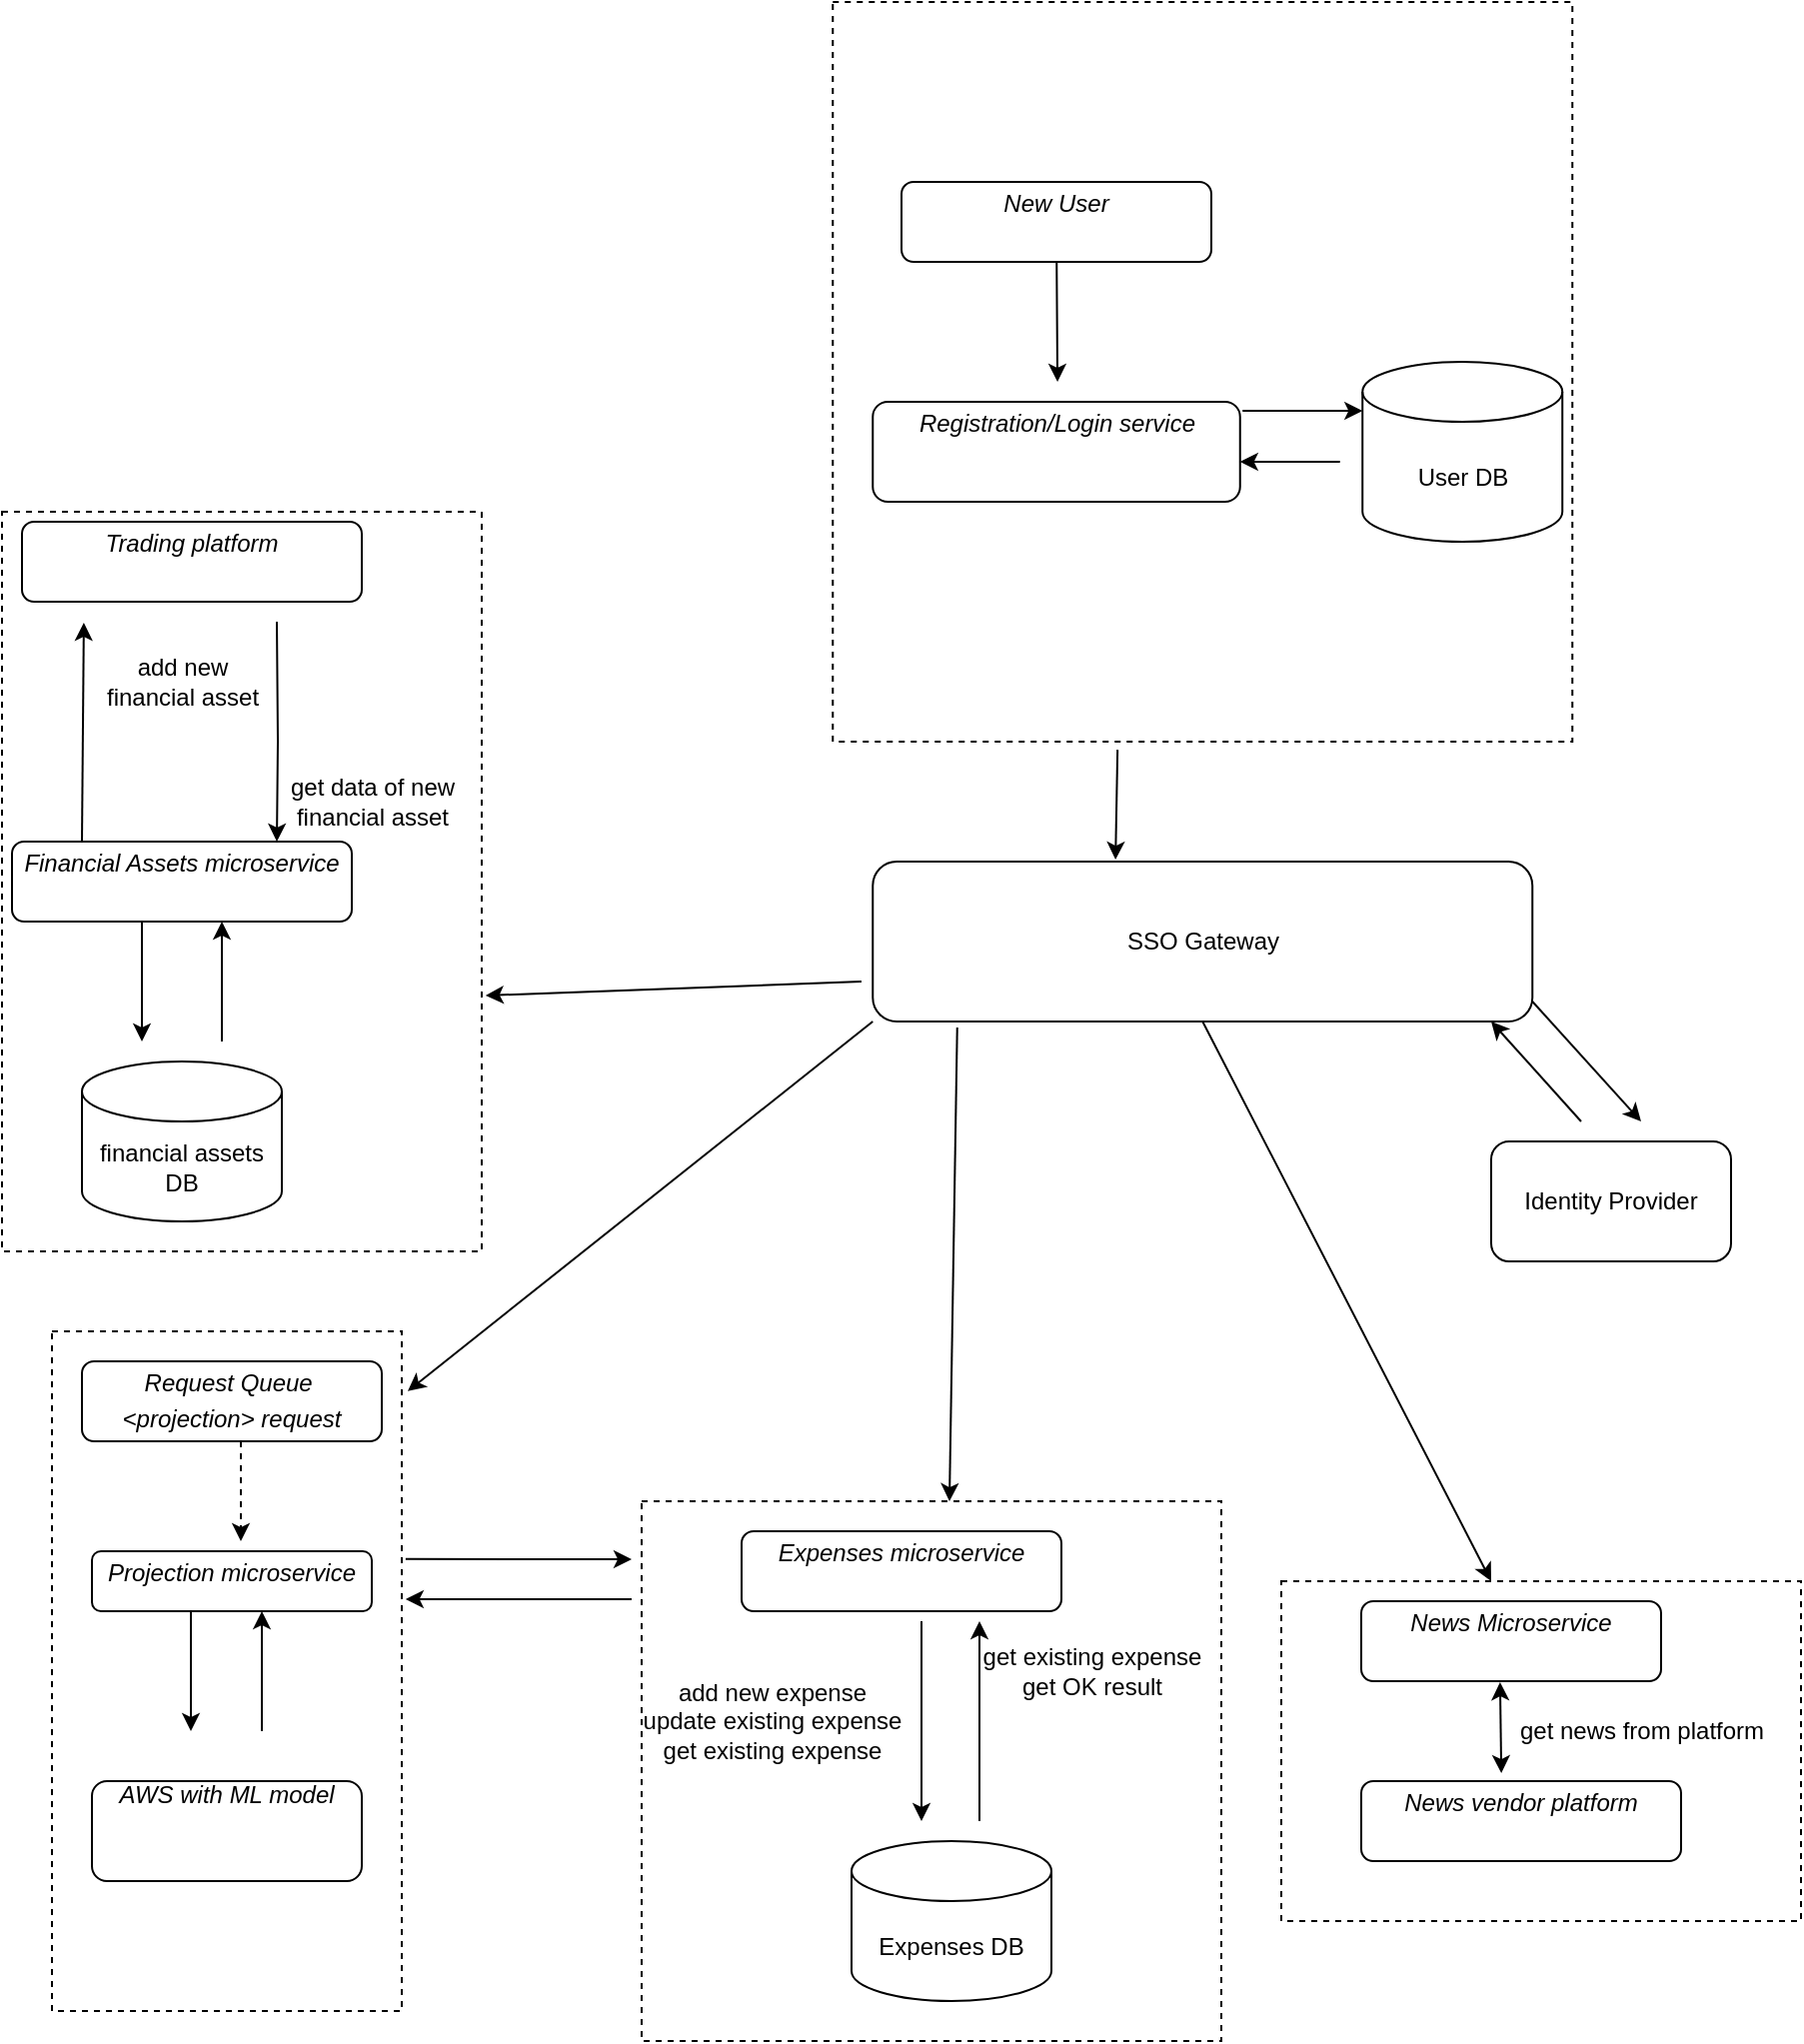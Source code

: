 <mxfile version="20.6.2" type="device"><diagram name="Page-1" id="c4acf3e9-155e-7222-9cf6-157b1a14988f"><mxGraphModel dx="1018" dy="1791" grid="1" gridSize="10" guides="1" tooltips="1" connect="1" arrows="1" fold="1" page="1" pageScale="1" pageWidth="850" pageHeight="1100" background="none" math="0" shadow="0"><root><mxCell id="0"/><mxCell id="1" parent="0"/><mxCell id="tb-kxde0RP0xhfplrONq-4" value="&lt;p style=&quot;margin:0px;margin-top:4px;text-align:center;&quot;&gt;&lt;i&gt;Projection microservice&lt;/i&gt;&lt;/p&gt;" style="verticalAlign=top;align=left;overflow=fill;fontSize=12;fontFamily=Helvetica;html=1;rounded=1;shadow=0;comic=0;labelBackgroundColor=none;strokeWidth=1" parent="1" vertex="1"><mxGeometry x="45" y="395" width="140" height="30" as="geometry"/></mxCell><mxCell id="tb-kxde0RP0xhfplrONq-3" value="&lt;p style=&quot;margin:0px;margin-top:4px;text-align:center;&quot;&gt;&lt;i&gt;Request Queue&amp;nbsp;&lt;/i&gt;&lt;/p&gt;&lt;p style=&quot;margin:0px;margin-top:4px;text-align:center;&quot;&gt;&lt;i&gt;&amp;lt;projection&amp;gt; request&lt;/i&gt;&lt;/p&gt;" style="verticalAlign=top;align=left;overflow=fill;fontSize=12;fontFamily=Helvetica;html=1;rounded=1;shadow=0;comic=0;labelBackgroundColor=none;strokeWidth=1;strokeColor=#000000;" parent="1" vertex="1"><mxGeometry x="40" y="300" width="150" height="40" as="geometry"/></mxCell><mxCell id="tb-kxde0RP0xhfplrONq-8" value="&lt;p style=&quot;margin:0px;margin-top:4px;text-align:center;&quot;&gt;&lt;i&gt;Expenses microservice&lt;/i&gt;&lt;/p&gt;" style="verticalAlign=top;align=left;overflow=fill;fontSize=12;fontFamily=Helvetica;html=1;rounded=1;shadow=0;comic=0;labelBackgroundColor=none;strokeWidth=1" parent="1" vertex="1"><mxGeometry x="370" y="385" width="160" height="40" as="geometry"/></mxCell><mxCell id="tb-kxde0RP0xhfplrONq-9" value="Expenses DB" style="shape=cylinder3;whiteSpace=wrap;html=1;boundedLbl=1;backgroundOutline=1;size=15;" parent="1" vertex="1"><mxGeometry x="425" y="540" width="100" height="80" as="geometry"/></mxCell><mxCell id="tb-kxde0RP0xhfplrONq-30" value="&lt;div style=&quot;text-align: center;&quot;&gt;&lt;i&gt;AWS with ML model&lt;/i&gt;&lt;/div&gt;" style="verticalAlign=top;align=left;overflow=fill;fontSize=12;fontFamily=Helvetica;html=1;rounded=1;shadow=0;comic=0;labelBackgroundColor=none;strokeWidth=1" parent="1" vertex="1"><mxGeometry x="45" y="510" width="135" height="50" as="geometry"/></mxCell><mxCell id="_1bynC53DVpOX-Nohgzz-1" value="&lt;p style=&quot;margin:0px;margin-top:4px;text-align:center;&quot;&gt;&lt;i&gt;Registration/Login service&lt;/i&gt;&lt;/p&gt;" style="verticalAlign=top;align=left;overflow=fill;fontSize=12;fontFamily=Helvetica;html=1;rounded=1;shadow=0;comic=0;labelBackgroundColor=none;strokeWidth=1" parent="1" vertex="1"><mxGeometry x="435.63" y="-180" width="183.75" height="50" as="geometry"/></mxCell><mxCell id="65wv2cCYS7B6F2HlNZkL-2" value="&lt;p style=&quot;margin:0px;margin-top:4px;text-align:center;&quot;&gt;&lt;i&gt;News Microservice&lt;/i&gt;&lt;/p&gt;" style="verticalAlign=top;align=left;overflow=fill;fontSize=12;fontFamily=Helvetica;html=1;rounded=1;shadow=0;comic=0;labelBackgroundColor=none;strokeWidth=1" parent="1" vertex="1"><mxGeometry x="680" y="420" width="150" height="40" as="geometry"/></mxCell><mxCell id="65wv2cCYS7B6F2HlNZkL-4" value="&lt;p style=&quot;margin:0px;margin-top:4px;text-align:center;&quot;&gt;&lt;i&gt;News vendor platform&lt;/i&gt;&lt;/p&gt;" style="verticalAlign=top;align=left;overflow=fill;fontSize=12;fontFamily=Helvetica;html=1;rounded=1;shadow=0;comic=0;labelBackgroundColor=none;strokeWidth=1" parent="1" vertex="1"><mxGeometry x="680" y="510" width="160" height="40" as="geometry"/></mxCell><mxCell id="65wv2cCYS7B6F2HlNZkL-7" value="&lt;p style=&quot;margin:0px;margin-top:4px;text-align:center;&quot;&gt;&lt;i&gt;Financial Assets microservice&lt;/i&gt;&lt;/p&gt;" style="verticalAlign=top;align=left;overflow=fill;fontSize=12;fontFamily=Helvetica;html=1;rounded=1;shadow=0;comic=0;labelBackgroundColor=none;strokeWidth=1" parent="1" vertex="1"><mxGeometry x="5" y="40" width="170" height="40" as="geometry"/></mxCell><mxCell id="65wv2cCYS7B6F2HlNZkL-10" value="&lt;p style=&quot;margin:0px;margin-top:4px;text-align:center;&quot;&gt;&lt;i&gt;Trading platform&lt;/i&gt;&lt;/p&gt;" style="verticalAlign=top;align=left;overflow=fill;fontSize=12;fontFamily=Helvetica;html=1;rounded=1;shadow=0;comic=0;labelBackgroundColor=none;strokeWidth=1" parent="1" vertex="1"><mxGeometry x="10" y="-120" width="170" height="40" as="geometry"/></mxCell><mxCell id="VyYj5l9sDxvygJxcPfSH-2" value="&lt;p style=&quot;margin:0px;margin-top:4px;text-align:center;&quot;&gt;&lt;i&gt;New User&lt;/i&gt;&lt;/p&gt;" style="verticalAlign=top;align=left;overflow=fill;fontSize=12;fontFamily=Helvetica;html=1;rounded=1;shadow=0;comic=0;labelBackgroundColor=none;strokeWidth=1" parent="1" vertex="1"><mxGeometry x="450" y="-290" width="155" height="40" as="geometry"/></mxCell><mxCell id="VyYj5l9sDxvygJxcPfSH-7" value="" style="endArrow=classic;startArrow=classic;html=1;rounded=0;entryX=0.463;entryY=1.013;entryDx=0;entryDy=0;entryPerimeter=0;exitX=0.438;exitY=-0.1;exitDx=0;exitDy=0;exitPerimeter=0;" parent="1" source="65wv2cCYS7B6F2HlNZkL-4" target="65wv2cCYS7B6F2HlNZkL-2" edge="1"><mxGeometry width="50" height="50" relative="1" as="geometry"><mxPoint x="830" y="560" as="sourcePoint"/><mxPoint x="880" y="510" as="targetPoint"/></mxGeometry></mxCell><mxCell id="VyYj5l9sDxvygJxcPfSH-8" value="get news from platform" style="text;html=1;align=center;verticalAlign=middle;resizable=0;points=[];autosize=1;strokeColor=none;fillColor=none;" parent="1" vertex="1"><mxGeometry x="745" y="470" width="150" height="30" as="geometry"/></mxCell><mxCell id="VyYj5l9sDxvygJxcPfSH-10" value="add new&lt;br&gt;financial asset" style="text;html=1;align=center;verticalAlign=middle;resizable=0;points=[];autosize=1;strokeColor=none;fillColor=none;" parent="1" vertex="1"><mxGeometry x="40" y="-60" width="100" height="40" as="geometry"/></mxCell><mxCell id="VyYj5l9sDxvygJxcPfSH-11" value="" style="endArrow=classic;html=1;rounded=0;entryX=0.182;entryY=1.013;entryDx=0;entryDy=0;entryPerimeter=0;" parent="1" edge="1"><mxGeometry width="50" height="50" relative="1" as="geometry"><mxPoint x="40" y="40" as="sourcePoint"/><mxPoint x="40.94" y="-69.48" as="targetPoint"/></mxGeometry></mxCell><mxCell id="VyYj5l9sDxvygJxcPfSH-12" value="" style="endArrow=classic;html=1;rounded=0;exitX=0.75;exitY=1;exitDx=0;exitDy=0;entryX=0.75;entryY=0;entryDx=0;entryDy=0;" parent="1" edge="1"><mxGeometry width="50" height="50" relative="1" as="geometry"><mxPoint x="137.5" y="-70" as="sourcePoint"/><mxPoint x="137.5" y="40" as="targetPoint"/><Array as="points"><mxPoint x="138" y="-10"/></Array></mxGeometry></mxCell><mxCell id="VyYj5l9sDxvygJxcPfSH-14" value="get data of new&lt;br&gt;financial asset" style="text;html=1;align=center;verticalAlign=middle;resizable=0;points=[];autosize=1;strokeColor=none;fillColor=none;" parent="1" vertex="1"><mxGeometry x="130" width="110" height="40" as="geometry"/></mxCell><mxCell id="VyYj5l9sDxvygJxcPfSH-15" value="" style="endArrow=classic;html=1;rounded=0;" parent="1" edge="1"><mxGeometry width="50" height="50" relative="1" as="geometry"><mxPoint x="70" y="80" as="sourcePoint"/><mxPoint x="70" y="140" as="targetPoint"/></mxGeometry></mxCell><mxCell id="VyYj5l9sDxvygJxcPfSH-16" value="" style="endArrow=classic;html=1;rounded=0;" parent="1" edge="1"><mxGeometry width="50" height="50" relative="1" as="geometry"><mxPoint x="110" y="140" as="sourcePoint"/><mxPoint x="110" y="80" as="targetPoint"/></mxGeometry></mxCell><mxCell id="VyYj5l9sDxvygJxcPfSH-17" value="financial assets DB" style="shape=cylinder3;whiteSpace=wrap;html=1;boundedLbl=1;backgroundOutline=1;size=15;" parent="1" vertex="1"><mxGeometry x="40" y="150" width="100" height="80" as="geometry"/></mxCell><mxCell id="VyYj5l9sDxvygJxcPfSH-21" value="" style="endArrow=classic;html=1;rounded=0;" parent="1" edge="1"><mxGeometry width="50" height="50" relative="1" as="geometry"><mxPoint x="460" y="430" as="sourcePoint"/><mxPoint x="460" y="530" as="targetPoint"/></mxGeometry></mxCell><mxCell id="VyYj5l9sDxvygJxcPfSH-22" value="" style="endArrow=classic;html=1;rounded=0;" parent="1" edge="1"><mxGeometry width="50" height="50" relative="1" as="geometry"><mxPoint x="489" y="530" as="sourcePoint"/><mxPoint x="489" y="430" as="targetPoint"/></mxGeometry></mxCell><mxCell id="VyYj5l9sDxvygJxcPfSH-23" value="add new expense&lt;br&gt;update existing expense&lt;br&gt;get existing expense" style="text;html=1;align=center;verticalAlign=middle;resizable=0;points=[];autosize=1;strokeColor=none;fillColor=none;" parent="1" vertex="1"><mxGeometry x="310" y="450" width="150" height="60" as="geometry"/></mxCell><mxCell id="VyYj5l9sDxvygJxcPfSH-24" value="get existing expense&lt;br&gt;get OK result" style="text;html=1;align=center;verticalAlign=middle;resizable=0;points=[];autosize=1;strokeColor=none;fillColor=none;" parent="1" vertex="1"><mxGeometry x="480" y="435" width="130" height="40" as="geometry"/></mxCell><mxCell id="VyYj5l9sDxvygJxcPfSH-25" value="" style="endArrow=classic;html=1;rounded=0;entryX=0.531;entryY=0;entryDx=0;entryDy=0;entryPerimeter=0;exitX=0.128;exitY=1.038;exitDx=0;exitDy=0;exitPerimeter=0;" parent="1" source="VyYj5l9sDxvygJxcPfSH-60" target="VyYj5l9sDxvygJxcPfSH-40" edge="1"><mxGeometry width="50" height="50" relative="1" as="geometry"><mxPoint x="480" y="290" as="sourcePoint"/><mxPoint x="470" y="370" as="targetPoint"/></mxGeometry></mxCell><mxCell id="VyYj5l9sDxvygJxcPfSH-29" value="" style="endArrow=classic;html=1;rounded=0;exitX=0.5;exitY=1;exitDx=0;exitDy=0;" parent="1" source="VyYj5l9sDxvygJxcPfSH-60" edge="1"><mxGeometry width="50" height="50" relative="1" as="geometry"><mxPoint x="700" y="290" as="sourcePoint"/><mxPoint x="745" y="410" as="targetPoint"/></mxGeometry></mxCell><mxCell id="VyYj5l9sDxvygJxcPfSH-30" value="" style="endArrow=classic;html=1;rounded=0;dashed=1;" parent="1" edge="1"><mxGeometry width="50" height="50" relative="1" as="geometry"><mxPoint x="119.5" y="340" as="sourcePoint"/><mxPoint x="119.5" y="390" as="targetPoint"/></mxGeometry></mxCell><mxCell id="VyYj5l9sDxvygJxcPfSH-31" value="" style="endArrow=classic;html=1;rounded=0;exitX=1.011;exitY=0.335;exitDx=0;exitDy=0;exitPerimeter=0;" parent="1" source="VyYj5l9sDxvygJxcPfSH-42" edge="1"><mxGeometry width="50" height="50" relative="1" as="geometry"><mxPoint x="230" y="399" as="sourcePoint"/><mxPoint x="315" y="399" as="targetPoint"/></mxGeometry></mxCell><mxCell id="VyYj5l9sDxvygJxcPfSH-32" value="" style="endArrow=classic;html=1;rounded=0;entryX=1.011;entryY=0.394;entryDx=0;entryDy=0;entryPerimeter=0;" parent="1" target="VyYj5l9sDxvygJxcPfSH-42" edge="1"><mxGeometry width="50" height="50" relative="1" as="geometry"><mxPoint x="315" y="419" as="sourcePoint"/><mxPoint x="230" y="419" as="targetPoint"/></mxGeometry></mxCell><mxCell id="VyYj5l9sDxvygJxcPfSH-33" value="" style="endArrow=classic;html=1;rounded=0;" parent="1" edge="1"><mxGeometry width="50" height="50" relative="1" as="geometry"><mxPoint x="94.5" y="425" as="sourcePoint"/><mxPoint x="94.5" y="485" as="targetPoint"/></mxGeometry></mxCell><mxCell id="VyYj5l9sDxvygJxcPfSH-34" value="" style="endArrow=classic;html=1;rounded=0;" parent="1" edge="1"><mxGeometry width="50" height="50" relative="1" as="geometry"><mxPoint x="130" y="485" as="sourcePoint"/><mxPoint x="130" y="425" as="targetPoint"/></mxGeometry></mxCell><mxCell id="VyYj5l9sDxvygJxcPfSH-39" value="" style="whiteSpace=wrap;html=1;strokeColor=#000000;fillColor=none;dashed=1;" parent="1" vertex="1"><mxGeometry x="640" y="410" width="260" height="170" as="geometry"/></mxCell><mxCell id="VyYj5l9sDxvygJxcPfSH-40" value="" style="rounded=0;whiteSpace=wrap;html=1;dashed=1;strokeColor=#000000;fillColor=none;" parent="1" vertex="1"><mxGeometry x="320" y="370" width="290" height="270" as="geometry"/></mxCell><mxCell id="VyYj5l9sDxvygJxcPfSH-41" style="edgeStyle=orthogonalEdgeStyle;rounded=0;orthogonalLoop=1;jettySize=auto;html=1;exitX=0.5;exitY=1;exitDx=0;exitDy=0;" parent="1" edge="1"><mxGeometry relative="1" as="geometry"><mxPoint x="120" y="240" as="sourcePoint"/><mxPoint x="120" y="240" as="targetPoint"/></mxGeometry></mxCell><mxCell id="VyYj5l9sDxvygJxcPfSH-42" value="" style="rounded=0;whiteSpace=wrap;html=1;dashed=1;strokeColor=#000000;fillColor=none;" parent="1" vertex="1"><mxGeometry x="25" y="285" width="175" height="340" as="geometry"/></mxCell><mxCell id="VyYj5l9sDxvygJxcPfSH-43" value="" style="rounded=0;whiteSpace=wrap;html=1;dashed=1;strokeColor=#000000;fillColor=none;" parent="1" vertex="1"><mxGeometry y="-125" width="240" height="370" as="geometry"/></mxCell><mxCell id="VyYj5l9sDxvygJxcPfSH-50" value="" style="endArrow=classic;html=1;rounded=0;entryX=0.396;entryY=-0.075;entryDx=0;entryDy=0;entryPerimeter=0;" parent="1" edge="1"><mxGeometry width="50" height="50" relative="1" as="geometry"><mxPoint x="527.62" y="-250" as="sourcePoint"/><mxPoint x="528.04" y="-190" as="targetPoint"/><Array as="points"><mxPoint x="528" y="-195.5"/></Array></mxGeometry></mxCell><mxCell id="VyYj5l9sDxvygJxcPfSH-51" value="" style="endArrow=classic;html=1;rounded=0;" parent="1" edge="1"><mxGeometry width="50" height="50" relative="1" as="geometry"><mxPoint x="620.62" y="-175.5" as="sourcePoint"/><mxPoint x="680.62" y="-175.5" as="targetPoint"/></mxGeometry></mxCell><mxCell id="VyYj5l9sDxvygJxcPfSH-52" value="" style="endArrow=classic;html=1;rounded=0;" parent="1" edge="1"><mxGeometry width="50" height="50" relative="1" as="geometry"><mxPoint x="669.37" y="-150" as="sourcePoint"/><mxPoint x="619.37" y="-150" as="targetPoint"/></mxGeometry></mxCell><mxCell id="VyYj5l9sDxvygJxcPfSH-54" value="User DB" style="shape=cylinder3;whiteSpace=wrap;html=1;boundedLbl=1;backgroundOutline=1;size=15;strokeColor=#000000;fillColor=none;" parent="1" vertex="1"><mxGeometry x="680.62" y="-200" width="100" height="90" as="geometry"/></mxCell><mxCell id="VyYj5l9sDxvygJxcPfSH-57" value="" style="whiteSpace=wrap;html=1;aspect=fixed;strokeColor=#000000;fillColor=none;dashed=1;" parent="1" vertex="1"><mxGeometry x="415.63" y="-380" width="370" height="370" as="geometry"/></mxCell><mxCell id="VyYj5l9sDxvygJxcPfSH-58" value="" style="endArrow=classic;html=1;rounded=0;entryX=1.017;entryY=0.088;entryDx=0;entryDy=0;entryPerimeter=0;exitX=0;exitY=1;exitDx=0;exitDy=0;" parent="1" source="VyYj5l9sDxvygJxcPfSH-60" target="VyYj5l9sDxvygJxcPfSH-42" edge="1"><mxGeometry width="50" height="50" relative="1" as="geometry"><mxPoint x="350" y="240" as="sourcePoint"/><mxPoint x="290" y="325" as="targetPoint"/></mxGeometry></mxCell><mxCell id="VyYj5l9sDxvygJxcPfSH-59" value="" style="endArrow=classic;html=1;rounded=0;entryX=1.008;entryY=0.654;entryDx=0;entryDy=0;entryPerimeter=0;" parent="1" target="VyYj5l9sDxvygJxcPfSH-43" edge="1"><mxGeometry width="50" height="50" relative="1" as="geometry"><mxPoint x="430" y="110" as="sourcePoint"/><mxPoint x="207.045" y="174.48" as="targetPoint"/></mxGeometry></mxCell><mxCell id="VyYj5l9sDxvygJxcPfSH-60" value="SSO Gateway" style="rounded=1;whiteSpace=wrap;html=1;strokeColor=#000000;fillColor=none;" parent="1" vertex="1"><mxGeometry x="435.63" y="50" width="330" height="80" as="geometry"/></mxCell><mxCell id="VyYj5l9sDxvygJxcPfSH-61" value="" style="endArrow=classic;html=1;rounded=0;" parent="1" edge="1"><mxGeometry width="50" height="50" relative="1" as="geometry"><mxPoint x="765.63" y="120" as="sourcePoint"/><mxPoint x="820" y="180" as="targetPoint"/></mxGeometry></mxCell><mxCell id="VyYj5l9sDxvygJxcPfSH-62" value="" style="endArrow=classic;html=1;rounded=0;" parent="1" edge="1"><mxGeometry width="50" height="50" relative="1" as="geometry"><mxPoint x="790" y="180" as="sourcePoint"/><mxPoint x="745" y="130" as="targetPoint"/></mxGeometry></mxCell><mxCell id="VyYj5l9sDxvygJxcPfSH-63" value="Identity Provider" style="rounded=1;whiteSpace=wrap;html=1;strokeColor=#000000;fillColor=none;" parent="1" vertex="1"><mxGeometry x="745" y="190" width="120" height="60" as="geometry"/></mxCell><mxCell id="VyYj5l9sDxvygJxcPfSH-64" value="" style="endArrow=classic;html=1;rounded=0;entryX=0.368;entryY=-0.012;entryDx=0;entryDy=0;entryPerimeter=0;exitX=0.385;exitY=1.011;exitDx=0;exitDy=0;exitPerimeter=0;" parent="1" source="VyYj5l9sDxvygJxcPfSH-57" target="VyYj5l9sDxvygJxcPfSH-60" edge="1"><mxGeometry width="50" height="50" relative="1" as="geometry"><mxPoint x="510" y="40" as="sourcePoint"/><mxPoint x="560" y="-10" as="targetPoint"/></mxGeometry></mxCell></root></mxGraphModel></diagram></mxfile>